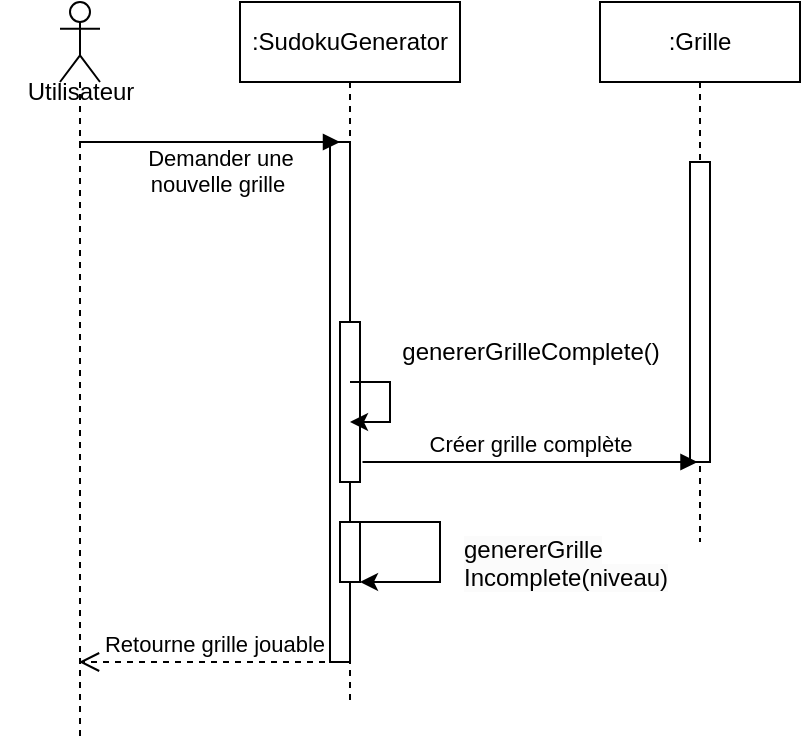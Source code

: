 <mxfile version="26.0.11">
  <diagram name="Page-1" id="2YBvvXClWsGukQMizWep">
    <mxGraphModel grid="1" page="1" gridSize="10" guides="1" tooltips="1" connect="1" arrows="1" fold="1" pageScale="1" pageWidth="850" pageHeight="1100" math="0" shadow="0">
      <root>
        <mxCell id="0" />
        <mxCell id="1" parent="0" />
        <mxCell id="uysX26Skfw-6WkDNsZ6d-1" value=":SudokuGenerator" style="shape=umlLifeline;perimeter=lifelinePerimeter;whiteSpace=wrap;html=1;container=0;dropTarget=0;collapsible=0;recursiveResize=0;outlineConnect=0;portConstraint=eastwest;newEdgeStyle={&quot;edgeStyle&quot;:&quot;elbowEdgeStyle&quot;,&quot;elbow&quot;:&quot;vertical&quot;,&quot;curved&quot;:0,&quot;rounded&quot;:0};" vertex="1" parent="1">
          <mxGeometry x="200" y="60" width="110" height="350" as="geometry" />
        </mxCell>
        <mxCell id="uysX26Skfw-6WkDNsZ6d-2" value="" style="html=1;points=[];perimeter=orthogonalPerimeter;outlineConnect=0;targetShapes=umlLifeline;portConstraint=eastwest;newEdgeStyle={&quot;edgeStyle&quot;:&quot;elbowEdgeStyle&quot;,&quot;elbow&quot;:&quot;vertical&quot;,&quot;curved&quot;:0,&quot;rounded&quot;:0};" vertex="1" parent="uysX26Skfw-6WkDNsZ6d-1">
          <mxGeometry x="45" y="70" width="10" height="260" as="geometry" />
        </mxCell>
        <mxCell id="uysX26Skfw-6WkDNsZ6d-3" value="" style="html=1;points=[];perimeter=orthogonalPerimeter;outlineConnect=0;targetShapes=umlLifeline;portConstraint=eastwest;newEdgeStyle={&quot;edgeStyle&quot;:&quot;elbowEdgeStyle&quot;,&quot;elbow&quot;:&quot;vertical&quot;,&quot;curved&quot;:0,&quot;rounded&quot;:0};" vertex="1" parent="uysX26Skfw-6WkDNsZ6d-1">
          <mxGeometry x="50" y="160" width="10" height="80" as="geometry" />
        </mxCell>
        <mxCell id="uysX26Skfw-6WkDNsZ6d-4" style="edgeStyle=elbowEdgeStyle;rounded=0;orthogonalLoop=1;jettySize=auto;html=1;elbow=horizontal;curved=0;" edge="1" parent="uysX26Skfw-6WkDNsZ6d-1" source="uysX26Skfw-6WkDNsZ6d-2" target="uysX26Skfw-6WkDNsZ6d-2">
          <mxGeometry relative="1" as="geometry" />
        </mxCell>
        <mxCell id="uysX26Skfw-6WkDNsZ6d-5" style="edgeStyle=elbowEdgeStyle;rounded=0;orthogonalLoop=1;jettySize=auto;html=1;elbow=vertical;curved=0;" edge="1" parent="uysX26Skfw-6WkDNsZ6d-1" source="uysX26Skfw-6WkDNsZ6d-6" target="uysX26Skfw-6WkDNsZ6d-6">
          <mxGeometry relative="1" as="geometry">
            <mxPoint x="120" y="320" as="targetPoint" />
            <Array as="points">
              <mxPoint x="100" y="260" />
            </Array>
          </mxGeometry>
        </mxCell>
        <mxCell id="uysX26Skfw-6WkDNsZ6d-6" value="" style="html=1;points=[];perimeter=orthogonalPerimeter;outlineConnect=0;targetShapes=umlLifeline;portConstraint=eastwest;newEdgeStyle={&quot;edgeStyle&quot;:&quot;elbowEdgeStyle&quot;,&quot;elbow&quot;:&quot;vertical&quot;,&quot;curved&quot;:0,&quot;rounded&quot;:0};" vertex="1" parent="uysX26Skfw-6WkDNsZ6d-1">
          <mxGeometry x="50" y="260" width="10" height="30" as="geometry" />
        </mxCell>
        <mxCell id="uysX26Skfw-6WkDNsZ6d-7" value=":Grille" style="shape=umlLifeline;perimeter=lifelinePerimeter;whiteSpace=wrap;html=1;container=0;dropTarget=0;collapsible=0;recursiveResize=0;outlineConnect=0;portConstraint=eastwest;newEdgeStyle={&quot;edgeStyle&quot;:&quot;elbowEdgeStyle&quot;,&quot;elbow&quot;:&quot;vertical&quot;,&quot;curved&quot;:0,&quot;rounded&quot;:0};" vertex="1" parent="1">
          <mxGeometry x="380" y="60" width="100" height="270" as="geometry" />
        </mxCell>
        <mxCell id="uysX26Skfw-6WkDNsZ6d-8" value="" style="html=1;points=[];perimeter=orthogonalPerimeter;outlineConnect=0;targetShapes=umlLifeline;portConstraint=eastwest;newEdgeStyle={&quot;edgeStyle&quot;:&quot;elbowEdgeStyle&quot;,&quot;elbow&quot;:&quot;vertical&quot;,&quot;curved&quot;:0,&quot;rounded&quot;:0};" vertex="1" parent="uysX26Skfw-6WkDNsZ6d-7">
          <mxGeometry x="45" y="80" width="10" height="150" as="geometry" />
        </mxCell>
        <mxCell id="uysX26Skfw-6WkDNsZ6d-9" value="" style="shape=umlLifeline;perimeter=lifelinePerimeter;whiteSpace=wrap;html=1;container=1;dropTarget=0;collapsible=0;recursiveResize=0;outlineConnect=0;portConstraint=eastwest;newEdgeStyle={&quot;curved&quot;:0,&quot;rounded&quot;:0};participant=umlActor;" vertex="1" parent="1">
          <mxGeometry x="110" y="60" width="20" height="370" as="geometry" />
        </mxCell>
        <mxCell id="uysX26Skfw-6WkDNsZ6d-10" value="Demander une&lt;div&gt;nouvelle grille&amp;nbsp;&lt;/div&gt;" style="html=1;verticalAlign=bottom;endArrow=block;curved=0;rounded=0;" edge="1" parent="1">
          <mxGeometry x="0.081" y="-30" width="80" relative="1" as="geometry">
            <mxPoint x="119.5" y="130" as="sourcePoint" />
            <mxPoint x="250" y="130" as="targetPoint" />
            <mxPoint as="offset" />
          </mxGeometry>
        </mxCell>
        <mxCell id="uysX26Skfw-6WkDNsZ6d-11" value="Utilisateur" style="text;html=1;align=center;verticalAlign=middle;resizable=0;points=[];autosize=1;strokeColor=none;fillColor=none;" vertex="1" parent="1">
          <mxGeometry x="80" y="90" width="80" height="30" as="geometry" />
        </mxCell>
        <mxCell id="uysX26Skfw-6WkDNsZ6d-12" value="genererGrilleComplete()" style="text;html=1;align=center;verticalAlign=middle;resizable=0;points=[];autosize=1;strokeColor=none;fillColor=none;" vertex="1" parent="1">
          <mxGeometry x="270" y="220" width="150" height="30" as="geometry" />
        </mxCell>
        <mxCell id="uysX26Skfw-6WkDNsZ6d-13" value="Créer grille complète" style="html=1;verticalAlign=bottom;endArrow=block;curved=0;rounded=0;" edge="1" parent="1">
          <mxGeometry width="80" relative="1" as="geometry">
            <mxPoint x="261.25" y="290" as="sourcePoint" />
            <mxPoint x="428.75" y="290" as="targetPoint" />
          </mxGeometry>
        </mxCell>
        <mxCell id="uysX26Skfw-6WkDNsZ6d-14" value="&lt;span style=&quot;color: rgb(0, 0, 0); font-family: Helvetica; font-size: 12px; font-style: normal; font-variant-ligatures: normal; font-variant-caps: normal; font-weight: 400; letter-spacing: normal; orphans: 2; text-align: center; text-indent: 0px; text-transform: none; widows: 2; word-spacing: 0px; -webkit-text-stroke-width: 0px; white-space: nowrap; background-color: rgb(251, 251, 251); text-decoration-thickness: initial; text-decoration-style: initial; text-decoration-color: initial; float: none; display: inline !important;&quot;&gt;genererGrille&lt;/span&gt;&lt;div&gt;&lt;span style=&quot;color: rgb(0, 0, 0); font-family: Helvetica; font-size: 12px; font-style: normal; font-variant-ligatures: normal; font-variant-caps: normal; font-weight: 400; letter-spacing: normal; orphans: 2; text-align: center; text-indent: 0px; text-transform: none; widows: 2; word-spacing: 0px; -webkit-text-stroke-width: 0px; white-space: nowrap; background-color: rgb(251, 251, 251); text-decoration-thickness: initial; text-decoration-style: initial; text-decoration-color: initial; float: none; display: inline !important;&quot;&gt;Incomplete&lt;/span&gt;&lt;span style=&quot;background-color: light-dark(rgb(251, 251, 251), rgb(21, 21, 21)); color: light-dark(rgb(0, 0, 0), rgb(237, 237, 237)); text-align: center; text-wrap-mode: nowrap;&quot;&gt;(niveau)&lt;/span&gt;&lt;/div&gt;" style="text;whiteSpace=wrap;html=1;" vertex="1" parent="1">
          <mxGeometry x="310" y="320" width="110" height="40" as="geometry" />
        </mxCell>
        <mxCell id="uysX26Skfw-6WkDNsZ6d-15" value="Retourne grille jouable" style="html=1;verticalAlign=bottom;endArrow=open;dashed=1;endSize=8;curved=0;rounded=0;" edge="1" parent="1">
          <mxGeometry relative="1" as="geometry">
            <mxPoint x="254.5" y="390" as="sourcePoint" />
            <mxPoint x="119.5" y="390" as="targetPoint" />
          </mxGeometry>
        </mxCell>
      </root>
    </mxGraphModel>
  </diagram>
</mxfile>
